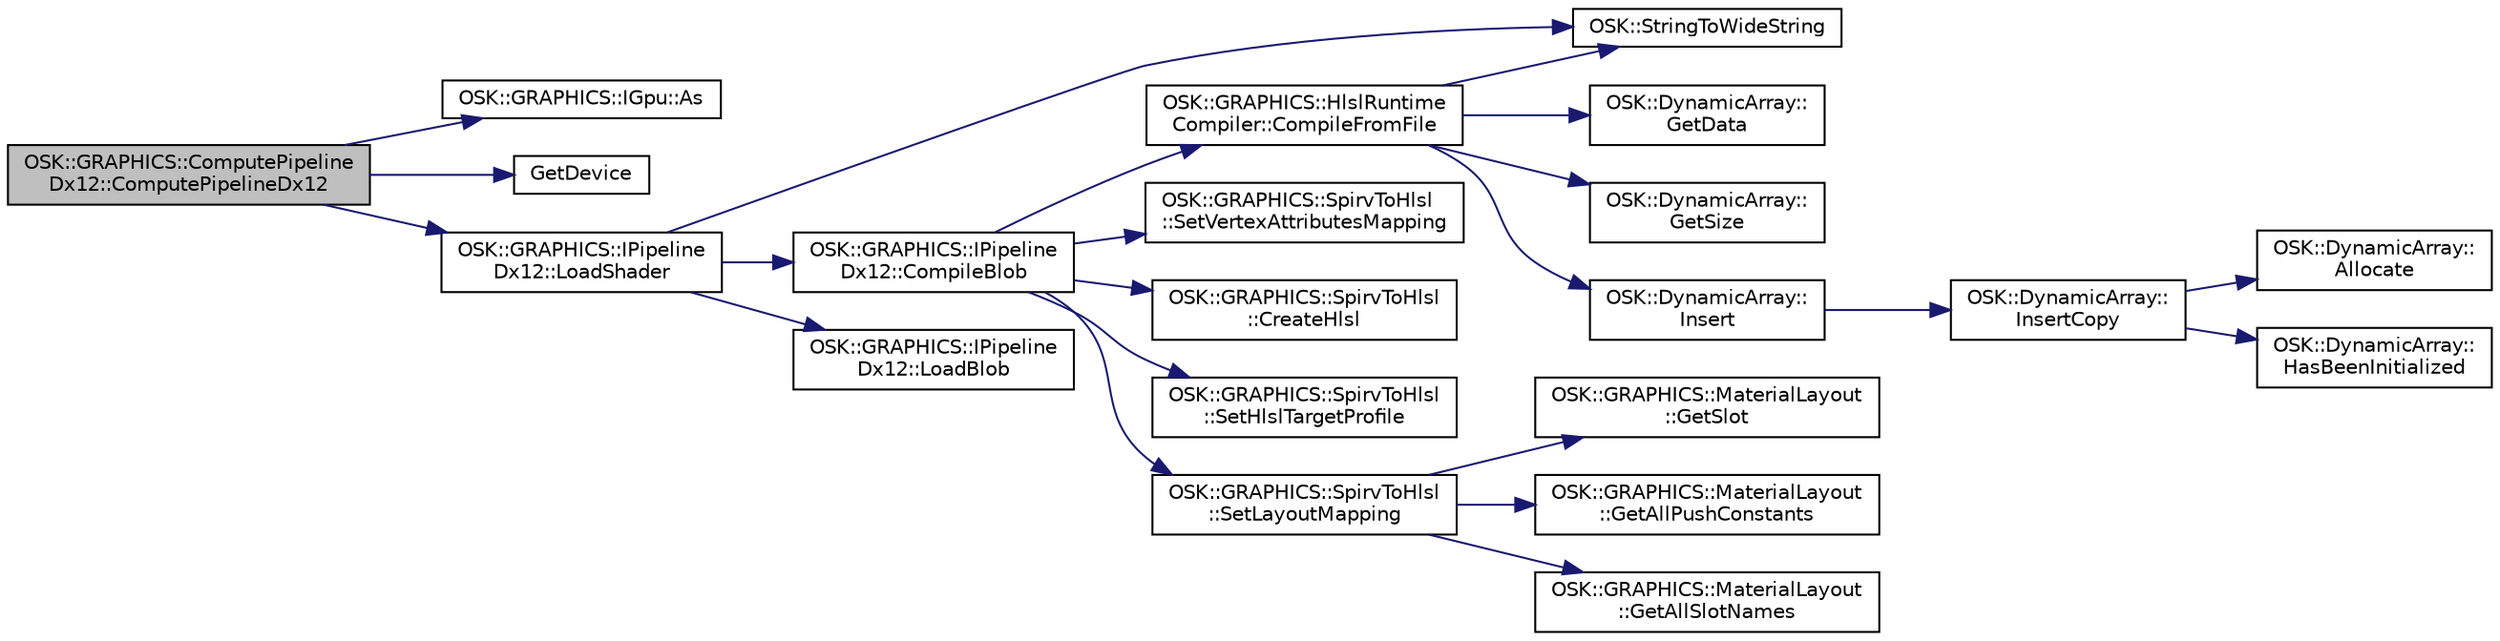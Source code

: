 digraph "OSK::GRAPHICS::ComputePipelineDx12::ComputePipelineDx12"
{
 // LATEX_PDF_SIZE
  edge [fontname="Helvetica",fontsize="10",labelfontname="Helvetica",labelfontsize="10"];
  node [fontname="Helvetica",fontsize="10",shape=record];
  rankdir="LR";
  Node1 [label="OSK::GRAPHICS::ComputePipeline\lDx12::ComputePipelineDx12",height=0.2,width=0.4,color="black", fillcolor="grey75", style="filled", fontcolor="black",tooltip=" "];
  Node1 -> Node2 [color="midnightblue",fontsize="10",style="solid",fontname="Helvetica"];
  Node2 [label="OSK::GRAPHICS::IGpu::As",height=0.2,width=0.4,color="black", fillcolor="white", style="filled",URL="$class_o_s_k_1_1_g_r_a_p_h_i_c_s_1_1_i_gpu.html#a1b0e5d22fed49696034d38442892121c",tooltip="Castea la clase al tipo dado."];
  Node1 -> Node3 [color="midnightblue",fontsize="10",style="solid",fontname="Helvetica"];
  Node3 [label="GetDevice",height=0.2,width=0.4,color="black", fillcolor="white", style="filled",URL="$_material_slot_vulkan_8cpp.html#adead74bea72029d218144e2a94a1eb1e",tooltip=" "];
  Node1 -> Node4 [color="midnightblue",fontsize="10",style="solid",fontname="Helvetica"];
  Node4 [label="OSK::GRAPHICS::IPipeline\lDx12::LoadShader",height=0.2,width=0.4,color="black", fillcolor="white", style="filled",URL="$class_o_s_k_1_1_g_r_a_p_h_i_c_s_1_1_i_pipeline_dx12.html#a5bc7a9722e29f569c95325ccb0124852",tooltip=" "];
  Node4 -> Node5 [color="midnightblue",fontsize="10",style="solid",fontname="Helvetica"];
  Node5 [label="OSK::GRAPHICS::IPipeline\lDx12::CompileBlob",height=0.2,width=0.4,color="black", fillcolor="white", style="filled",URL="$class_o_s_k_1_1_g_r_a_p_h_i_c_s_1_1_i_pipeline_dx12.html#a5c2d32d01215cc92012df25cff8a0238",tooltip="Compila un shader."];
  Node5 -> Node6 [color="midnightblue",fontsize="10",style="solid",fontname="Helvetica"];
  Node6 [label="OSK::GRAPHICS::HlslRuntime\lCompiler::CompileFromFile",height=0.2,width=0.4,color="black", fillcolor="white", style="filled",URL="$class_o_s_k_1_1_g_r_a_p_h_i_c_s_1_1_hlsl_runtime_compiler.html#a82745de6cab664215a954ab69a709c91",tooltip="Compila el código HLSL almacenado en el archivo indicado."];
  Node6 -> Node7 [color="midnightblue",fontsize="10",style="solid",fontname="Helvetica"];
  Node7 [label="OSK::DynamicArray::\lGetData",height=0.2,width=0.4,color="black", fillcolor="white", style="filled",URL="$class_o_s_k_1_1_dynamic_array.html#ac8a6d70f938c482e1f7aa68c7d186bb8",tooltip="Devuelve el array original."];
  Node6 -> Node8 [color="midnightblue",fontsize="10",style="solid",fontname="Helvetica"];
  Node8 [label="OSK::DynamicArray::\lGetSize",height=0.2,width=0.4,color="black", fillcolor="white", style="filled",URL="$class_o_s_k_1_1_dynamic_array.html#a94d0cbf0543d0c976de674d31b15df90",tooltip="Devuelve el número de elementos almacenados."];
  Node6 -> Node9 [color="midnightblue",fontsize="10",style="solid",fontname="Helvetica"];
  Node9 [label="OSK::DynamicArray::\lInsert",height=0.2,width=0.4,color="black", fillcolor="white", style="filled",URL="$class_o_s_k_1_1_dynamic_array.html#a2c1e7bd2efbadf8b163f67c26921ba53",tooltip="Inserta un elemento al final del array."];
  Node9 -> Node10 [color="midnightblue",fontsize="10",style="solid",fontname="Helvetica"];
  Node10 [label="OSK::DynamicArray::\lInsertCopy",height=0.2,width=0.4,color="black", fillcolor="white", style="filled",URL="$class_o_s_k_1_1_dynamic_array.html#a037c4e2c0414718e5fc3cc608167a261",tooltip="Inserta una copia del elemento al final del array."];
  Node10 -> Node11 [color="midnightblue",fontsize="10",style="solid",fontname="Helvetica"];
  Node11 [label="OSK::DynamicArray::\lAllocate",height=0.2,width=0.4,color="black", fillcolor="white", style="filled",URL="$class_o_s_k_1_1_dynamic_array.html#acf322bf27bf4bfd581079500c67171a6",tooltip="Reserva espacio para 'size' elementos. Preserva los elementos anteriores."];
  Node10 -> Node12 [color="midnightblue",fontsize="10",style="solid",fontname="Helvetica"];
  Node12 [label="OSK::DynamicArray::\lHasBeenInitialized",height=0.2,width=0.4,color="black", fillcolor="white", style="filled",URL="$class_o_s_k_1_1_dynamic_array.html#a24b36038b685ea5f33b2b9b279035cef",tooltip="Devuelve true si el array se ha inicializado."];
  Node6 -> Node13 [color="midnightblue",fontsize="10",style="solid",fontname="Helvetica"];
  Node13 [label="OSK::StringToWideString",height=0.2,width=0.4,color="black", fillcolor="white", style="filled",URL="$namespace_o_s_k.html#a543f1e2eaed4543c687adc9f9a0622ac",tooltip=" "];
  Node5 -> Node14 [color="midnightblue",fontsize="10",style="solid",fontname="Helvetica"];
  Node14 [label="OSK::GRAPHICS::SpirvToHlsl\l::CreateHlsl",height=0.2,width=0.4,color="black", fillcolor="white", style="filled",URL="$class_o_s_k_1_1_g_r_a_p_h_i_c_s_1_1_spirv_to_hlsl.html#aca77e7a7b9137553110886012ca91c68",tooltip="Devuelve el código HLSL."];
  Node5 -> Node15 [color="midnightblue",fontsize="10",style="solid",fontname="Helvetica"];
  Node15 [label="OSK::GRAPHICS::SpirvToHlsl\l::SetHlslTargetProfile",height=0.2,width=0.4,color="black", fillcolor="white", style="filled",URL="$class_o_s_k_1_1_g_r_a_p_h_i_c_s_1_1_spirv_to_hlsl.html#adab7513d1156f853f3eef6f11dd4fd28",tooltip="Establece el perfil de HLSL generado. Por defecto usa 6.1."];
  Node5 -> Node16 [color="midnightblue",fontsize="10",style="solid",fontname="Helvetica"];
  Node16 [label="OSK::GRAPHICS::SpirvToHlsl\l::SetLayoutMapping",height=0.2,width=0.4,color="black", fillcolor="white", style="filled",URL="$class_o_s_k_1_1_g_r_a_p_h_i_c_s_1_1_spirv_to_hlsl.html#a778a9fd7930df44f9966a18ba42355b9",tooltip="Se establece qué registros ocupará cada"];
  Node16 -> Node17 [color="midnightblue",fontsize="10",style="solid",fontname="Helvetica"];
  Node17 [label="OSK::GRAPHICS::MaterialLayout\l::GetAllPushConstants",height=0.2,width=0.4,color="black", fillcolor="white", style="filled",URL="$class_o_s_k_1_1_g_r_a_p_h_i_c_s_1_1_material_layout.html#aeb38d6651a3696756da72767b802913a",tooltip="Devuelve todos los slots push constants registrados."];
  Node16 -> Node18 [color="midnightblue",fontsize="10",style="solid",fontname="Helvetica"];
  Node18 [label="OSK::GRAPHICS::MaterialLayout\l::GetAllSlotNames",height=0.2,width=0.4,color="black", fillcolor="white", style="filled",URL="$class_o_s_k_1_1_g_r_a_p_h_i_c_s_1_1_material_layout.html#a82de8efeace9ce18733634fb7c1cc8a3",tooltip="Obtiene los nombres de todos los slots registrados en el layout."];
  Node16 -> Node19 [color="midnightblue",fontsize="10",style="solid",fontname="Helvetica"];
  Node19 [label="OSK::GRAPHICS::MaterialLayout\l::GetSlot",height=0.2,width=0.4,color="black", fillcolor="white", style="filled",URL="$class_o_s_k_1_1_g_r_a_p_h_i_c_s_1_1_material_layout.html#a7a1845df7f0113a0285adfbea469df90",tooltip="Obtiene el slot con el nombre dado, si existe."];
  Node5 -> Node20 [color="midnightblue",fontsize="10",style="solid",fontname="Helvetica"];
  Node20 [label="OSK::GRAPHICS::SpirvToHlsl\l::SetVertexAttributesMapping",height=0.2,width=0.4,color="black", fillcolor="white", style="filled",URL="$class_o_s_k_1_1_g_r_a_p_h_i_c_s_1_1_spirv_to_hlsl.html#abd08d4b056b56461f377590fd8398125",tooltip="Establece los nombres semánticos que tendrán los atributos de los vértices en el shader."];
  Node4 -> Node21 [color="midnightblue",fontsize="10",style="solid",fontname="Helvetica"];
  Node21 [label="OSK::GRAPHICS::IPipeline\lDx12::LoadBlob",height=0.2,width=0.4,color="black", fillcolor="white", style="filled",URL="$class_o_s_k_1_1_g_r_a_p_h_i_c_s_1_1_i_pipeline_dx12.html#a1846e733f383dc7fac065c1beb93da59",tooltip="Compila un shader."];
  Node4 -> Node13 [color="midnightblue",fontsize="10",style="solid",fontname="Helvetica"];
}
